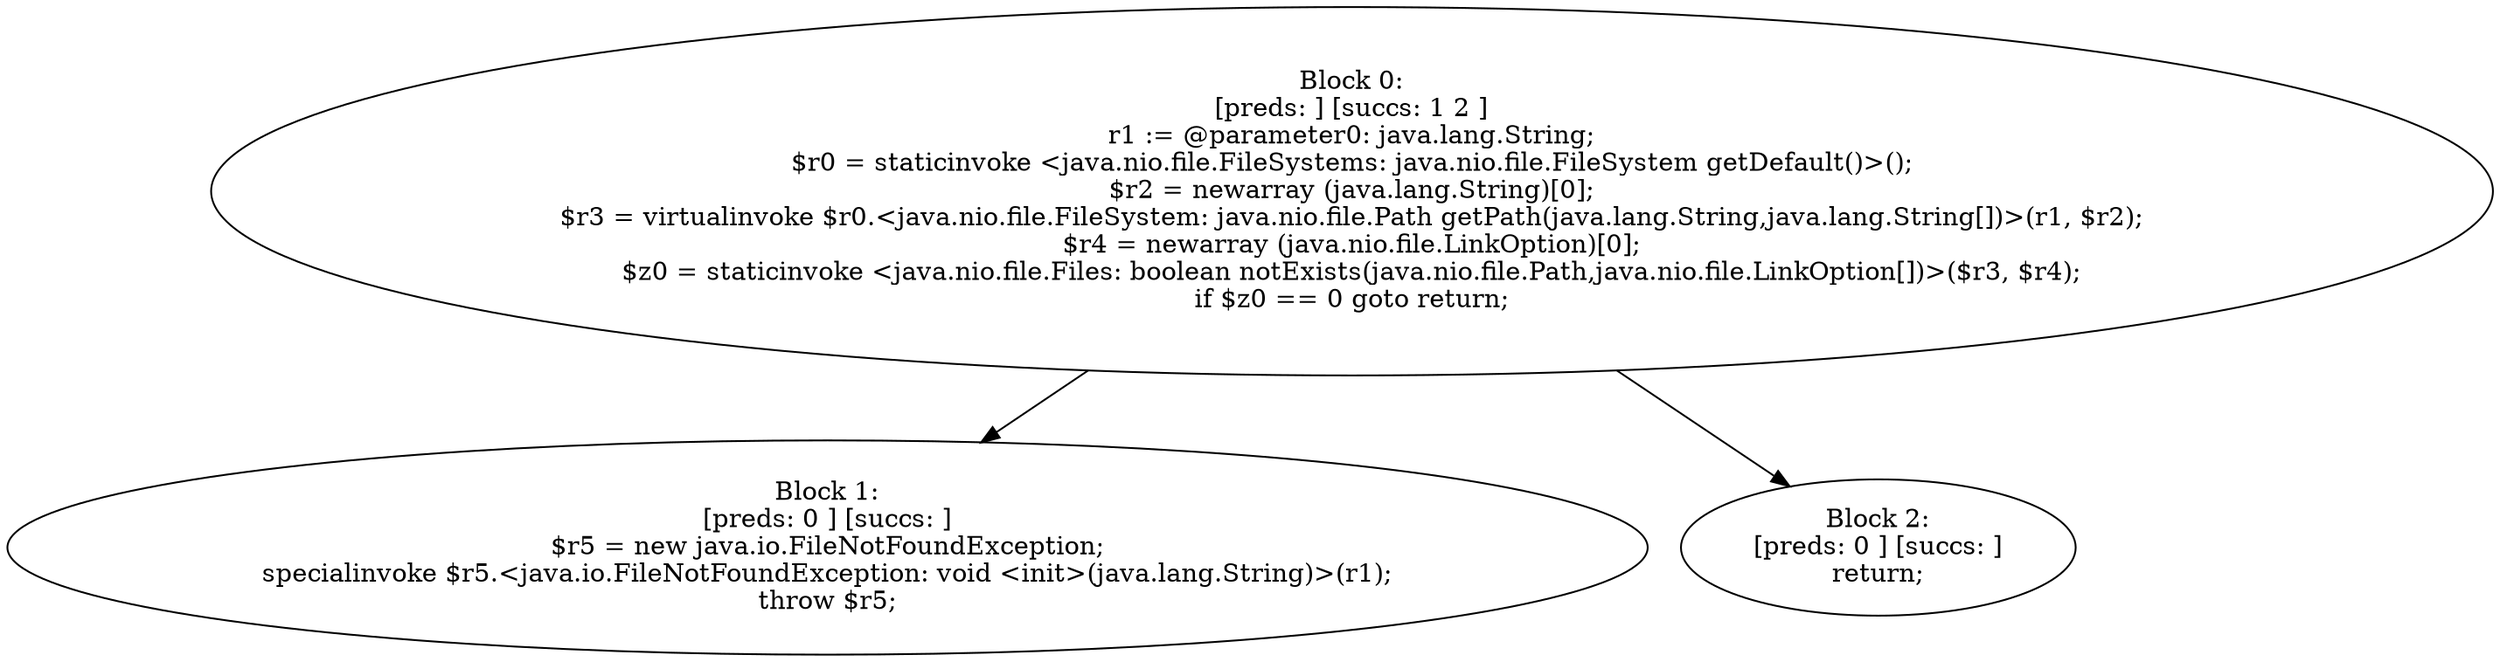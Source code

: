 digraph "unitGraph" {
    "Block 0:
[preds: ] [succs: 1 2 ]
r1 := @parameter0: java.lang.String;
$r0 = staticinvoke <java.nio.file.FileSystems: java.nio.file.FileSystem getDefault()>();
$r2 = newarray (java.lang.String)[0];
$r3 = virtualinvoke $r0.<java.nio.file.FileSystem: java.nio.file.Path getPath(java.lang.String,java.lang.String[])>(r1, $r2);
$r4 = newarray (java.nio.file.LinkOption)[0];
$z0 = staticinvoke <java.nio.file.Files: boolean notExists(java.nio.file.Path,java.nio.file.LinkOption[])>($r3, $r4);
if $z0 == 0 goto return;
"
    "Block 1:
[preds: 0 ] [succs: ]
$r5 = new java.io.FileNotFoundException;
specialinvoke $r5.<java.io.FileNotFoundException: void <init>(java.lang.String)>(r1);
throw $r5;
"
    "Block 2:
[preds: 0 ] [succs: ]
return;
"
    "Block 0:
[preds: ] [succs: 1 2 ]
r1 := @parameter0: java.lang.String;
$r0 = staticinvoke <java.nio.file.FileSystems: java.nio.file.FileSystem getDefault()>();
$r2 = newarray (java.lang.String)[0];
$r3 = virtualinvoke $r0.<java.nio.file.FileSystem: java.nio.file.Path getPath(java.lang.String,java.lang.String[])>(r1, $r2);
$r4 = newarray (java.nio.file.LinkOption)[0];
$z0 = staticinvoke <java.nio.file.Files: boolean notExists(java.nio.file.Path,java.nio.file.LinkOption[])>($r3, $r4);
if $z0 == 0 goto return;
"->"Block 1:
[preds: 0 ] [succs: ]
$r5 = new java.io.FileNotFoundException;
specialinvoke $r5.<java.io.FileNotFoundException: void <init>(java.lang.String)>(r1);
throw $r5;
";
    "Block 0:
[preds: ] [succs: 1 2 ]
r1 := @parameter0: java.lang.String;
$r0 = staticinvoke <java.nio.file.FileSystems: java.nio.file.FileSystem getDefault()>();
$r2 = newarray (java.lang.String)[0];
$r3 = virtualinvoke $r0.<java.nio.file.FileSystem: java.nio.file.Path getPath(java.lang.String,java.lang.String[])>(r1, $r2);
$r4 = newarray (java.nio.file.LinkOption)[0];
$z0 = staticinvoke <java.nio.file.Files: boolean notExists(java.nio.file.Path,java.nio.file.LinkOption[])>($r3, $r4);
if $z0 == 0 goto return;
"->"Block 2:
[preds: 0 ] [succs: ]
return;
";
}
